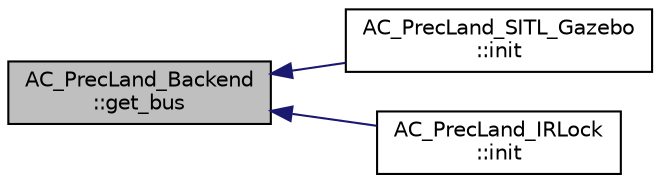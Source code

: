 digraph "AC_PrecLand_Backend::get_bus"
{
 // INTERACTIVE_SVG=YES
  edge [fontname="Helvetica",fontsize="10",labelfontname="Helvetica",labelfontsize="10"];
  node [fontname="Helvetica",fontsize="10",shape=record];
  rankdir="LR";
  Node1 [label="AC_PrecLand_Backend\l::get_bus",height=0.2,width=0.4,color="black", fillcolor="grey75", style="filled", fontcolor="black"];
  Node1 -> Node2 [dir="back",color="midnightblue",fontsize="10",style="solid",fontname="Helvetica"];
  Node2 [label="AC_PrecLand_SITL_Gazebo\l::init",height=0.2,width=0.4,color="black", fillcolor="white", style="filled",URL="$classAC__PrecLand__SITL__Gazebo.html#acd2d0b68daaa68edb5625539f3227d61"];
  Node1 -> Node3 [dir="back",color="midnightblue",fontsize="10",style="solid",fontname="Helvetica"];
  Node3 [label="AC_PrecLand_IRLock\l::init",height=0.2,width=0.4,color="black", fillcolor="white", style="filled",URL="$classAC__PrecLand__IRLock.html#ace1622d10ca91167e38db33d847b0226"];
}
